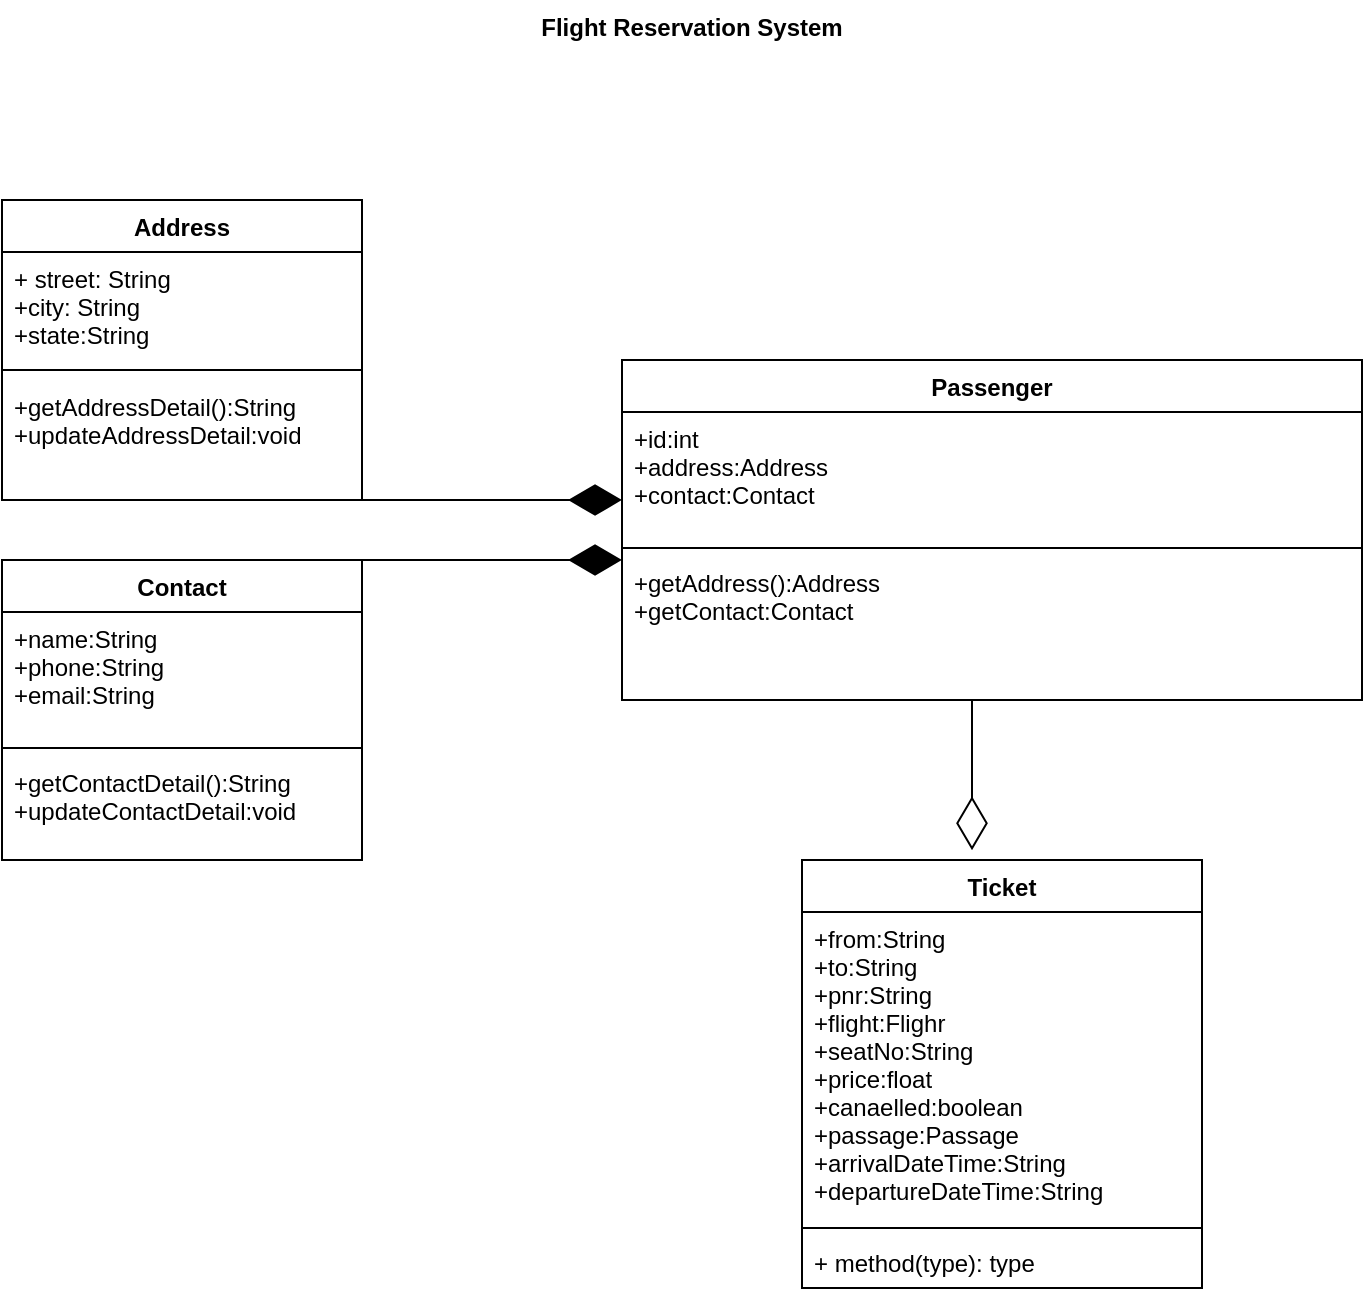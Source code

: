 <mxfile version="14.4.3" type="github">
  <diagram id="qsO5VmVt4Xt4Ev6_ihJ5" name="Page-1">
    <mxGraphModel dx="868" dy="482" grid="1" gridSize="10" guides="1" tooltips="1" connect="1" arrows="1" fold="1" page="1" pageScale="1" pageWidth="850" pageHeight="1100" math="0" shadow="0">
      <root>
        <mxCell id="0" />
        <mxCell id="1" parent="0" />
        <mxCell id="_AptsjTeeoTQ7fL0EDX9-1" value="Address" style="swimlane;fontStyle=1;align=center;verticalAlign=top;childLayout=stackLayout;horizontal=1;startSize=26;horizontalStack=0;resizeParent=1;resizeParentMax=0;resizeLast=0;collapsible=1;marginBottom=0;" vertex="1" parent="1">
          <mxGeometry x="80" y="110" width="180" height="150" as="geometry" />
        </mxCell>
        <mxCell id="_AptsjTeeoTQ7fL0EDX9-2" value="+ street: String&#xa;+city: String&#xa;+state:String" style="text;strokeColor=none;fillColor=none;align=left;verticalAlign=top;spacingLeft=4;spacingRight=4;overflow=hidden;rotatable=0;points=[[0,0.5],[1,0.5]];portConstraint=eastwest;" vertex="1" parent="_AptsjTeeoTQ7fL0EDX9-1">
          <mxGeometry y="26" width="180" height="54" as="geometry" />
        </mxCell>
        <mxCell id="_AptsjTeeoTQ7fL0EDX9-3" value="" style="line;strokeWidth=1;fillColor=none;align=left;verticalAlign=middle;spacingTop=-1;spacingLeft=3;spacingRight=3;rotatable=0;labelPosition=right;points=[];portConstraint=eastwest;" vertex="1" parent="_AptsjTeeoTQ7fL0EDX9-1">
          <mxGeometry y="80" width="180" height="10" as="geometry" />
        </mxCell>
        <mxCell id="_AptsjTeeoTQ7fL0EDX9-4" value="+getAddressDetail():String&#xa;+updateAddressDetail:void" style="text;strokeColor=none;fillColor=none;align=left;verticalAlign=top;spacingLeft=4;spacingRight=4;overflow=hidden;rotatable=0;points=[[0,0.5],[1,0.5]];portConstraint=eastwest;" vertex="1" parent="_AptsjTeeoTQ7fL0EDX9-1">
          <mxGeometry y="90" width="180" height="60" as="geometry" />
        </mxCell>
        <mxCell id="_AptsjTeeoTQ7fL0EDX9-5" value="Flight Reservation System" style="text;align=center;fontStyle=1;verticalAlign=middle;spacingLeft=3;spacingRight=3;strokeColor=none;rotatable=0;points=[[0,0.5],[1,0.5]];portConstraint=eastwest;" vertex="1" parent="1">
          <mxGeometry x="385" y="10" width="80" height="26" as="geometry" />
        </mxCell>
        <mxCell id="_AptsjTeeoTQ7fL0EDX9-6" value="Contact" style="swimlane;fontStyle=1;align=center;verticalAlign=top;childLayout=stackLayout;horizontal=1;startSize=26;horizontalStack=0;resizeParent=1;resizeParentMax=0;resizeLast=0;collapsible=1;marginBottom=0;" vertex="1" parent="1">
          <mxGeometry x="80" y="290" width="180" height="150" as="geometry" />
        </mxCell>
        <mxCell id="_AptsjTeeoTQ7fL0EDX9-7" value="+name:String&#xa;+phone:String&#xa;+email:String" style="text;strokeColor=none;fillColor=none;align=left;verticalAlign=top;spacingLeft=4;spacingRight=4;overflow=hidden;rotatable=0;points=[[0,0.5],[1,0.5]];portConstraint=eastwest;" vertex="1" parent="_AptsjTeeoTQ7fL0EDX9-6">
          <mxGeometry y="26" width="180" height="64" as="geometry" />
        </mxCell>
        <mxCell id="_AptsjTeeoTQ7fL0EDX9-8" value="" style="line;strokeWidth=1;fillColor=none;align=left;verticalAlign=middle;spacingTop=-1;spacingLeft=3;spacingRight=3;rotatable=0;labelPosition=right;points=[];portConstraint=eastwest;" vertex="1" parent="_AptsjTeeoTQ7fL0EDX9-6">
          <mxGeometry y="90" width="180" height="8" as="geometry" />
        </mxCell>
        <mxCell id="_AptsjTeeoTQ7fL0EDX9-9" value="+getContactDetail():String&#xa;+updateContactDetail:void" style="text;strokeColor=none;fillColor=none;align=left;verticalAlign=top;spacingLeft=4;spacingRight=4;overflow=hidden;rotatable=0;points=[[0,0.5],[1,0.5]];portConstraint=eastwest;" vertex="1" parent="_AptsjTeeoTQ7fL0EDX9-6">
          <mxGeometry y="98" width="180" height="52" as="geometry" />
        </mxCell>
        <mxCell id="_AptsjTeeoTQ7fL0EDX9-10" value="Passenger" style="swimlane;fontStyle=1;align=center;verticalAlign=top;childLayout=stackLayout;horizontal=1;startSize=26;horizontalStack=0;resizeParent=1;resizeParentMax=0;resizeLast=0;collapsible=1;marginBottom=0;" vertex="1" parent="1">
          <mxGeometry x="390" y="190" width="370" height="170" as="geometry" />
        </mxCell>
        <mxCell id="_AptsjTeeoTQ7fL0EDX9-11" value="+id:int&#xa;+address:Address&#xa;+contact:Contact" style="text;strokeColor=none;fillColor=none;align=left;verticalAlign=top;spacingLeft=4;spacingRight=4;overflow=hidden;rotatable=0;points=[[0,0.5],[1,0.5]];portConstraint=eastwest;" vertex="1" parent="_AptsjTeeoTQ7fL0EDX9-10">
          <mxGeometry y="26" width="370" height="64" as="geometry" />
        </mxCell>
        <mxCell id="_AptsjTeeoTQ7fL0EDX9-12" value="" style="line;strokeWidth=1;fillColor=none;align=left;verticalAlign=middle;spacingTop=-1;spacingLeft=3;spacingRight=3;rotatable=0;labelPosition=right;points=[];portConstraint=eastwest;" vertex="1" parent="_AptsjTeeoTQ7fL0EDX9-10">
          <mxGeometry y="90" width="370" height="8" as="geometry" />
        </mxCell>
        <mxCell id="_AptsjTeeoTQ7fL0EDX9-13" value="+getAddress():Address&#xa;+getContact:Contact" style="text;strokeColor=none;fillColor=none;align=left;verticalAlign=top;spacingLeft=4;spacingRight=4;overflow=hidden;rotatable=0;points=[[0,0.5],[1,0.5]];portConstraint=eastwest;" vertex="1" parent="_AptsjTeeoTQ7fL0EDX9-10">
          <mxGeometry y="98" width="370" height="72" as="geometry" />
        </mxCell>
        <mxCell id="_AptsjTeeoTQ7fL0EDX9-14" value="Ticket" style="swimlane;fontStyle=1;align=center;verticalAlign=top;childLayout=stackLayout;horizontal=1;startSize=26;horizontalStack=0;resizeParent=1;resizeParentMax=0;resizeLast=0;collapsible=1;marginBottom=0;" vertex="1" parent="1">
          <mxGeometry x="480" y="440" width="200" height="214" as="geometry" />
        </mxCell>
        <mxCell id="_AptsjTeeoTQ7fL0EDX9-15" value="+from:String&#xa;+to:String&#xa;+pnr:String&#xa;+flight:Flighr&#xa;+seatNo:String&#xa;+price:float&#xa;+canaelled:boolean&#xa;+passage:Passage&#xa;+arrivalDateTime:String&#xa;+departureDateTime:String" style="text;strokeColor=none;fillColor=none;align=left;verticalAlign=top;spacingLeft=4;spacingRight=4;overflow=hidden;rotatable=0;points=[[0,0.5],[1,0.5]];portConstraint=eastwest;" vertex="1" parent="_AptsjTeeoTQ7fL0EDX9-14">
          <mxGeometry y="26" width="200" height="154" as="geometry" />
        </mxCell>
        <mxCell id="_AptsjTeeoTQ7fL0EDX9-16" value="" style="line;strokeWidth=1;fillColor=none;align=left;verticalAlign=middle;spacingTop=-1;spacingLeft=3;spacingRight=3;rotatable=0;labelPosition=right;points=[];portConstraint=eastwest;" vertex="1" parent="_AptsjTeeoTQ7fL0EDX9-14">
          <mxGeometry y="180" width="200" height="8" as="geometry" />
        </mxCell>
        <mxCell id="_AptsjTeeoTQ7fL0EDX9-17" value="+ method(type): type" style="text;strokeColor=none;fillColor=none;align=left;verticalAlign=top;spacingLeft=4;spacingRight=4;overflow=hidden;rotatable=0;points=[[0,0.5],[1,0.5]];portConstraint=eastwest;" vertex="1" parent="_AptsjTeeoTQ7fL0EDX9-14">
          <mxGeometry y="188" width="200" height="26" as="geometry" />
        </mxCell>
        <mxCell id="_AptsjTeeoTQ7fL0EDX9-19" value="" style="endArrow=diamondThin;endFill=1;endSize=24;html=1;" edge="1" parent="1">
          <mxGeometry width="160" relative="1" as="geometry">
            <mxPoint x="230" y="290" as="sourcePoint" />
            <mxPoint x="390" y="290" as="targetPoint" />
            <Array as="points">
              <mxPoint x="300" y="290" />
            </Array>
          </mxGeometry>
        </mxCell>
        <mxCell id="_AptsjTeeoTQ7fL0EDX9-20" value="" style="endArrow=diamondThin;endFill=1;endSize=24;html=1;" edge="1" parent="1">
          <mxGeometry width="160" relative="1" as="geometry">
            <mxPoint x="230" y="260" as="sourcePoint" />
            <mxPoint x="390" y="260" as="targetPoint" />
          </mxGeometry>
        </mxCell>
        <mxCell id="_AptsjTeeoTQ7fL0EDX9-21" value="" style="endArrow=diamondThin;endFill=0;endSize=24;html=1;entryX=0.425;entryY=-0.023;entryDx=0;entryDy=0;entryPerimeter=0;" edge="1" parent="1" target="_AptsjTeeoTQ7fL0EDX9-14">
          <mxGeometry width="160" relative="1" as="geometry">
            <mxPoint x="565" y="360" as="sourcePoint" />
            <mxPoint x="500" y="370" as="targetPoint" />
          </mxGeometry>
        </mxCell>
      </root>
    </mxGraphModel>
  </diagram>
</mxfile>
